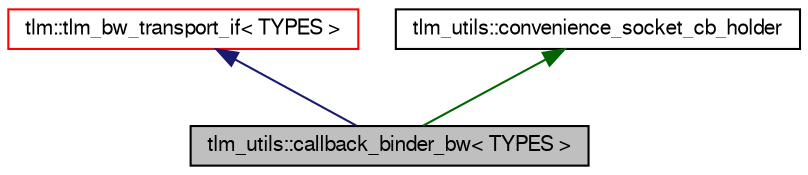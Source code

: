 digraph G
{
  edge [fontname="FreeSans",fontsize="10",labelfontname="FreeSans",labelfontsize="10"];
  node [fontname="FreeSans",fontsize="10",shape=record];
  Node1 [label="tlm_utils::callback_binder_bw\< TYPES \>",height=0.2,width=0.4,color="black", fillcolor="grey75", style="filled" fontcolor="black"];
  Node2 -> Node1 [dir=back,color="midnightblue",fontsize="10",style="solid",fontname="FreeSans"];
  Node2 [label="tlm::tlm_bw_transport_if\< TYPES \>",height=0.2,width=0.4,color="red", fillcolor="white", style="filled",URL="$a00072.html"];
  Node3 -> Node1 [dir=back,color="darkgreen",fontsize="10",style="solid",fontname="FreeSans"];
  Node3 [label="tlm_utils::convenience_socket_cb_holder",height=0.2,width=0.4,color="black", fillcolor="white", style="filled",URL="$a00005.html"];
}
